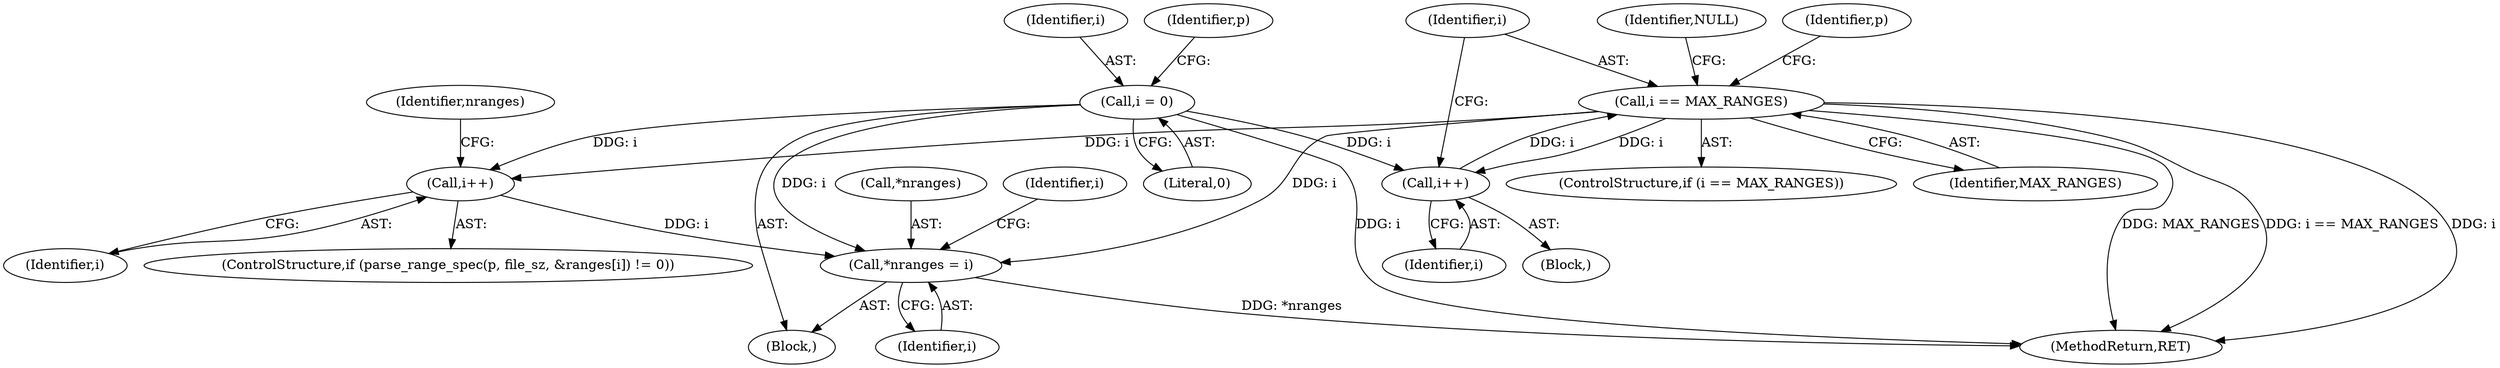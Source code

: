digraph "0_src_142cfc82b932bc211218fbd7bdda8c7ce83f19df_0@pointer" {
"1000186" [label="(Call,*nranges = i)"];
"1000184" [label="(Call,i++)"];
"1000166" [label="(Call,i == MAX_RANGES)"];
"1000163" [label="(Call,i++)"];
"1000110" [label="(Call,i = 0)"];
"1000146" [label="(Block,)"];
"1000167" [label="(Identifier,i)"];
"1000184" [label="(Call,i++)"];
"1000165" [label="(ControlStructure,if (i == MAX_RANGES))"];
"1000164" [label="(Identifier,i)"];
"1000189" [label="(Identifier,i)"];
"1000118" [label="(Identifier,p)"];
"1000192" [label="(Identifier,i)"];
"1000195" [label="(MethodReturn,RET)"];
"1000112" [label="(Literal,0)"];
"1000170" [label="(Identifier,NULL)"];
"1000163" [label="(Call,i++)"];
"1000186" [label="(Call,*nranges = i)"];
"1000107" [label="(Block,)"];
"1000166" [label="(Call,i == MAX_RANGES)"];
"1000188" [label="(Identifier,nranges)"];
"1000187" [label="(Call,*nranges)"];
"1000111" [label="(Identifier,i)"];
"1000172" [label="(Identifier,p)"];
"1000168" [label="(Identifier,MAX_RANGES)"];
"1000185" [label="(Identifier,i)"];
"1000174" [label="(ControlStructure,if (parse_range_spec(p, file_sz, &ranges[i]) != 0))"];
"1000110" [label="(Call,i = 0)"];
"1000186" -> "1000107"  [label="AST: "];
"1000186" -> "1000189"  [label="CFG: "];
"1000187" -> "1000186"  [label="AST: "];
"1000189" -> "1000186"  [label="AST: "];
"1000192" -> "1000186"  [label="CFG: "];
"1000186" -> "1000195"  [label="DDG: *nranges"];
"1000184" -> "1000186"  [label="DDG: i"];
"1000166" -> "1000186"  [label="DDG: i"];
"1000110" -> "1000186"  [label="DDG: i"];
"1000184" -> "1000174"  [label="AST: "];
"1000184" -> "1000185"  [label="CFG: "];
"1000185" -> "1000184"  [label="AST: "];
"1000188" -> "1000184"  [label="CFG: "];
"1000166" -> "1000184"  [label="DDG: i"];
"1000110" -> "1000184"  [label="DDG: i"];
"1000166" -> "1000165"  [label="AST: "];
"1000166" -> "1000168"  [label="CFG: "];
"1000167" -> "1000166"  [label="AST: "];
"1000168" -> "1000166"  [label="AST: "];
"1000170" -> "1000166"  [label="CFG: "];
"1000172" -> "1000166"  [label="CFG: "];
"1000166" -> "1000195"  [label="DDG: MAX_RANGES"];
"1000166" -> "1000195"  [label="DDG: i == MAX_RANGES"];
"1000166" -> "1000195"  [label="DDG: i"];
"1000166" -> "1000163"  [label="DDG: i"];
"1000163" -> "1000166"  [label="DDG: i"];
"1000163" -> "1000146"  [label="AST: "];
"1000163" -> "1000164"  [label="CFG: "];
"1000164" -> "1000163"  [label="AST: "];
"1000167" -> "1000163"  [label="CFG: "];
"1000110" -> "1000163"  [label="DDG: i"];
"1000110" -> "1000107"  [label="AST: "];
"1000110" -> "1000112"  [label="CFG: "];
"1000111" -> "1000110"  [label="AST: "];
"1000112" -> "1000110"  [label="AST: "];
"1000118" -> "1000110"  [label="CFG: "];
"1000110" -> "1000195"  [label="DDG: i"];
}
